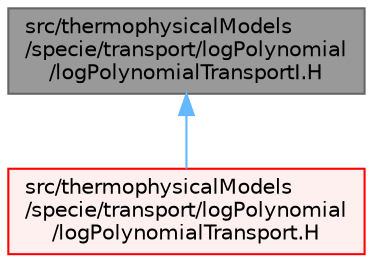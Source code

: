 digraph "src/thermophysicalModels/specie/transport/logPolynomial/logPolynomialTransportI.H"
{
 // LATEX_PDF_SIZE
  bgcolor="transparent";
  edge [fontname=Helvetica,fontsize=10,labelfontname=Helvetica,labelfontsize=10];
  node [fontname=Helvetica,fontsize=10,shape=box,height=0.2,width=0.4];
  Node1 [id="Node000001",label="src/thermophysicalModels\l/specie/transport/logPolynomial\l/logPolynomialTransportI.H",height=0.2,width=0.4,color="gray40", fillcolor="grey60", style="filled", fontcolor="black",tooltip=" "];
  Node1 -> Node2 [id="edge1_Node000001_Node000002",dir="back",color="steelblue1",style="solid",tooltip=" "];
  Node2 [id="Node000002",label="src/thermophysicalModels\l/specie/transport/logPolynomial\l/logPolynomialTransport.H",height=0.2,width=0.4,color="red", fillcolor="#FFF0F0", style="filled",URL="$logPolynomialTransport_8H.html",tooltip=" "];
}
